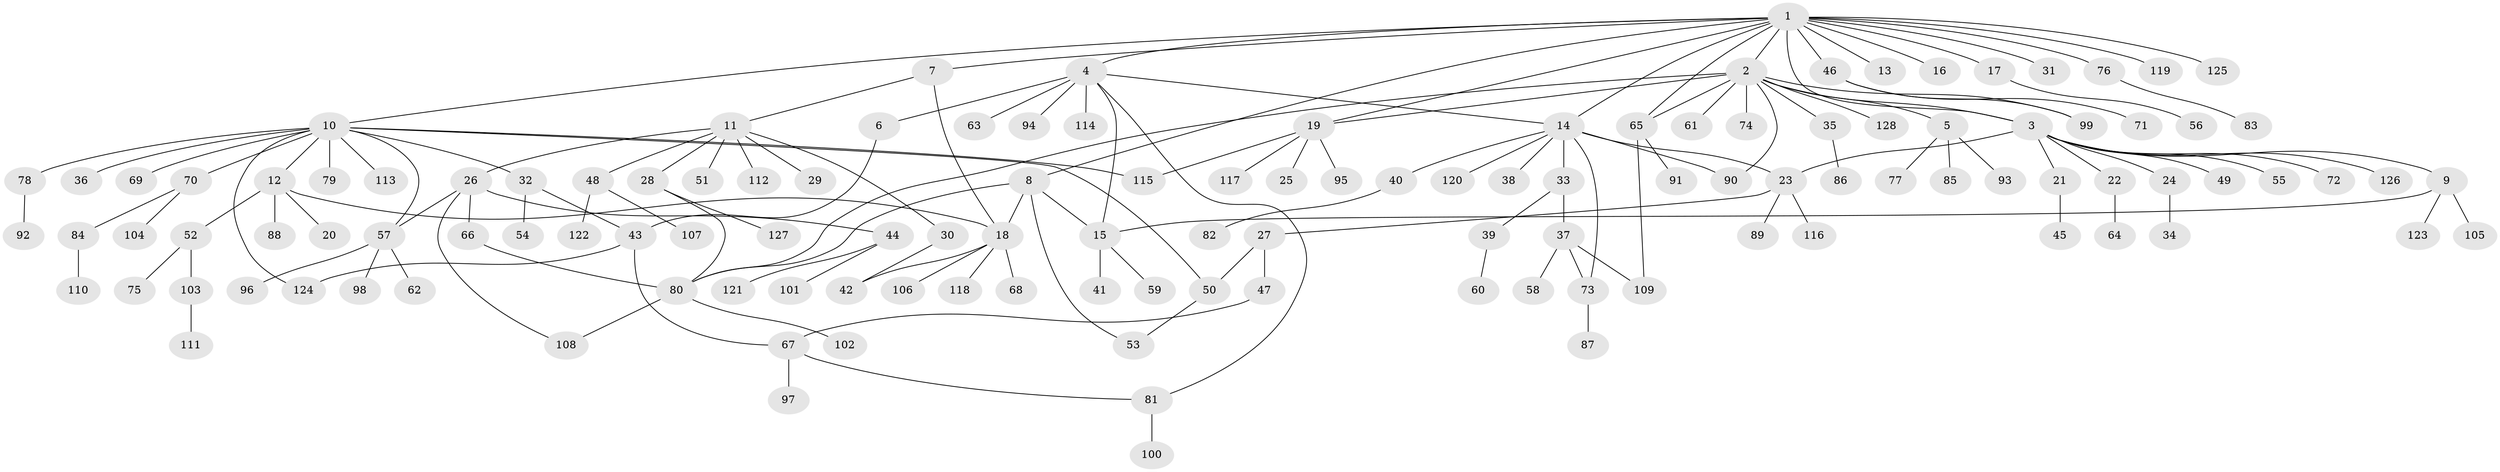 // Generated by graph-tools (version 1.1) at 2025/25/03/09/25 03:25:56]
// undirected, 128 vertices, 153 edges
graph export_dot {
graph [start="1"]
  node [color=gray90,style=filled];
  1;
  2;
  3;
  4;
  5;
  6;
  7;
  8;
  9;
  10;
  11;
  12;
  13;
  14;
  15;
  16;
  17;
  18;
  19;
  20;
  21;
  22;
  23;
  24;
  25;
  26;
  27;
  28;
  29;
  30;
  31;
  32;
  33;
  34;
  35;
  36;
  37;
  38;
  39;
  40;
  41;
  42;
  43;
  44;
  45;
  46;
  47;
  48;
  49;
  50;
  51;
  52;
  53;
  54;
  55;
  56;
  57;
  58;
  59;
  60;
  61;
  62;
  63;
  64;
  65;
  66;
  67;
  68;
  69;
  70;
  71;
  72;
  73;
  74;
  75;
  76;
  77;
  78;
  79;
  80;
  81;
  82;
  83;
  84;
  85;
  86;
  87;
  88;
  89;
  90;
  91;
  92;
  93;
  94;
  95;
  96;
  97;
  98;
  99;
  100;
  101;
  102;
  103;
  104;
  105;
  106;
  107;
  108;
  109;
  110;
  111;
  112;
  113;
  114;
  115;
  116;
  117;
  118;
  119;
  120;
  121;
  122;
  123;
  124;
  125;
  126;
  127;
  128;
  1 -- 2;
  1 -- 3;
  1 -- 4;
  1 -- 7;
  1 -- 8;
  1 -- 10;
  1 -- 13;
  1 -- 14;
  1 -- 16;
  1 -- 17;
  1 -- 19;
  1 -- 31;
  1 -- 46;
  1 -- 65;
  1 -- 76;
  1 -- 119;
  1 -- 125;
  2 -- 3;
  2 -- 5;
  2 -- 19;
  2 -- 35;
  2 -- 61;
  2 -- 65;
  2 -- 74;
  2 -- 80;
  2 -- 90;
  2 -- 99;
  2 -- 128;
  3 -- 9;
  3 -- 21;
  3 -- 22;
  3 -- 23;
  3 -- 24;
  3 -- 49;
  3 -- 55;
  3 -- 72;
  3 -- 126;
  4 -- 6;
  4 -- 14;
  4 -- 15;
  4 -- 63;
  4 -- 81;
  4 -- 94;
  4 -- 114;
  5 -- 77;
  5 -- 85;
  5 -- 93;
  6 -- 43;
  7 -- 11;
  7 -- 18;
  8 -- 15;
  8 -- 18;
  8 -- 53;
  8 -- 80;
  9 -- 15;
  9 -- 105;
  9 -- 123;
  10 -- 12;
  10 -- 32;
  10 -- 36;
  10 -- 50;
  10 -- 57;
  10 -- 69;
  10 -- 70;
  10 -- 78;
  10 -- 79;
  10 -- 113;
  10 -- 115;
  10 -- 124;
  11 -- 26;
  11 -- 28;
  11 -- 29;
  11 -- 30;
  11 -- 48;
  11 -- 51;
  11 -- 112;
  12 -- 18;
  12 -- 20;
  12 -- 52;
  12 -- 88;
  14 -- 23;
  14 -- 33;
  14 -- 38;
  14 -- 40;
  14 -- 73;
  14 -- 90;
  14 -- 120;
  15 -- 41;
  15 -- 59;
  17 -- 56;
  18 -- 42;
  18 -- 68;
  18 -- 106;
  18 -- 118;
  19 -- 25;
  19 -- 95;
  19 -- 115;
  19 -- 117;
  21 -- 45;
  22 -- 64;
  23 -- 27;
  23 -- 89;
  23 -- 116;
  24 -- 34;
  26 -- 44;
  26 -- 57;
  26 -- 66;
  26 -- 108;
  27 -- 47;
  27 -- 50;
  28 -- 80;
  28 -- 127;
  30 -- 42;
  32 -- 43;
  32 -- 54;
  33 -- 37;
  33 -- 39;
  35 -- 86;
  37 -- 58;
  37 -- 73;
  37 -- 109;
  39 -- 60;
  40 -- 82;
  43 -- 67;
  43 -- 124;
  44 -- 101;
  44 -- 121;
  46 -- 71;
  46 -- 99;
  47 -- 67;
  48 -- 107;
  48 -- 122;
  50 -- 53;
  52 -- 75;
  52 -- 103;
  57 -- 62;
  57 -- 96;
  57 -- 98;
  65 -- 91;
  65 -- 109;
  66 -- 80;
  67 -- 81;
  67 -- 97;
  70 -- 84;
  70 -- 104;
  73 -- 87;
  76 -- 83;
  78 -- 92;
  80 -- 102;
  80 -- 108;
  81 -- 100;
  84 -- 110;
  103 -- 111;
}
